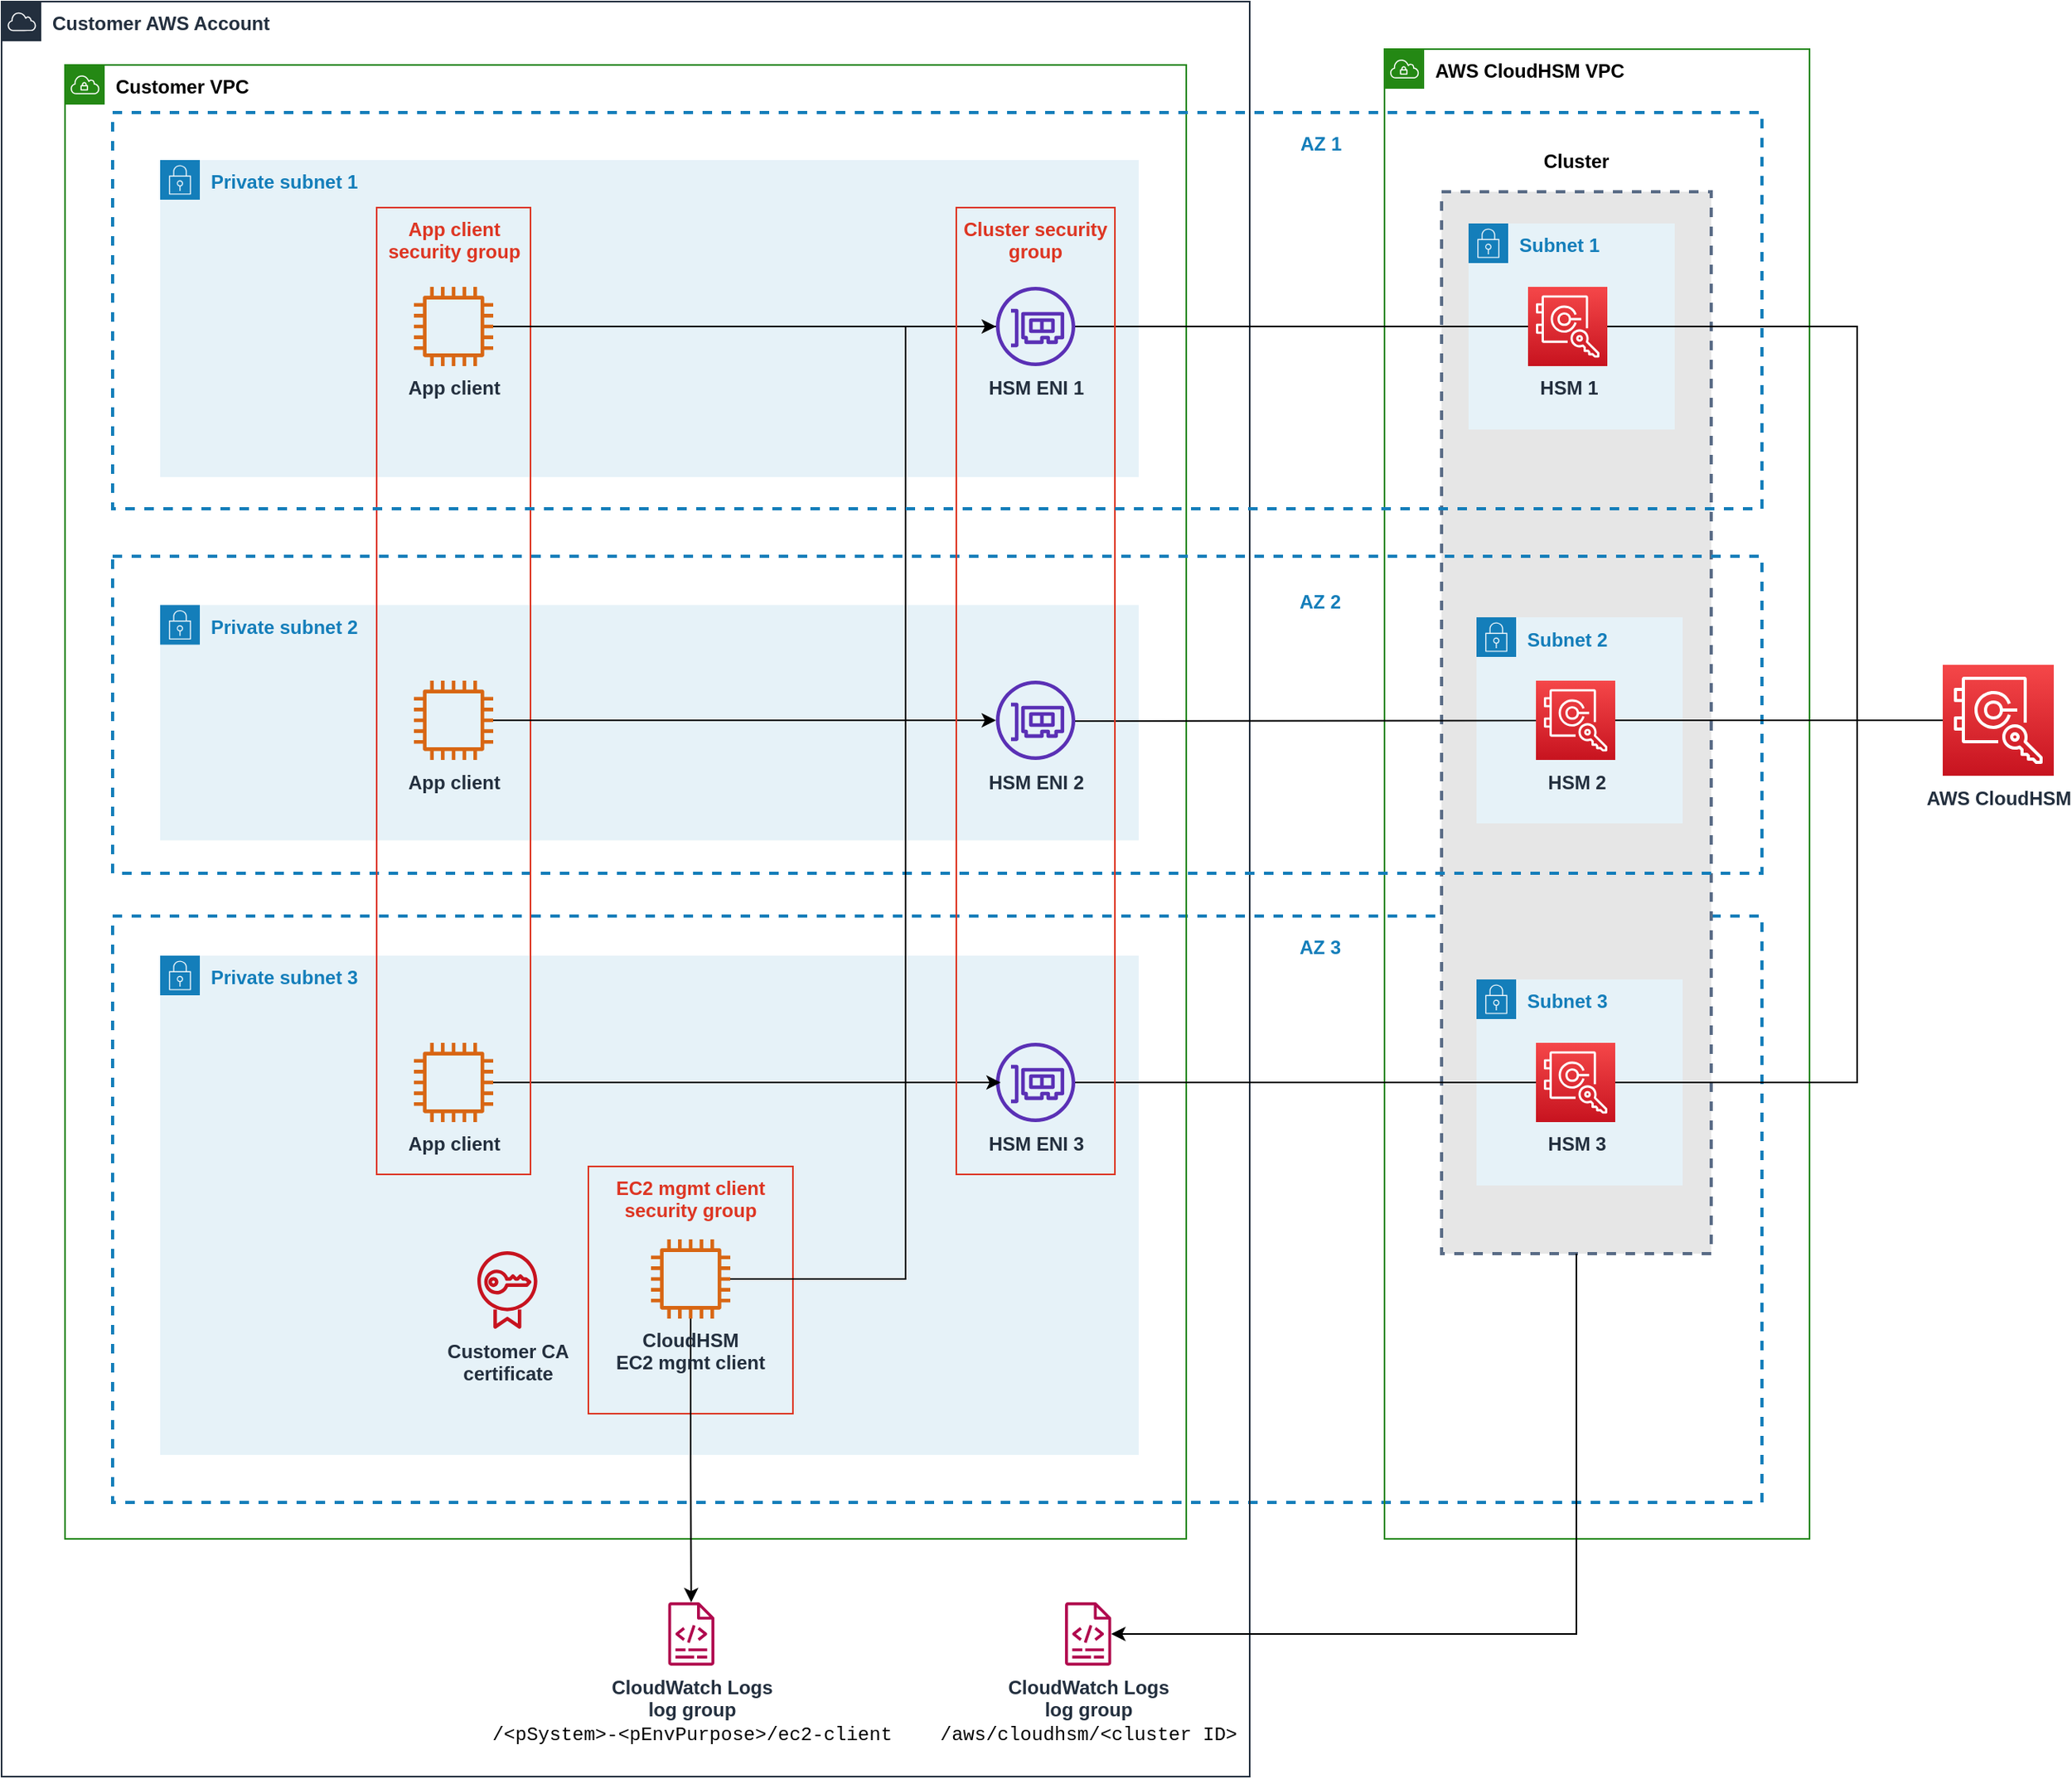 <mxfile version="21.2.8" type="device" pages="2">
  <diagram id="pj7BtTCpgWlBwVi6q6ME" name="cloudhsm-cluster">
    <mxGraphModel dx="1114" dy="854" grid="1" gridSize="10" guides="1" tooltips="1" connect="1" arrows="1" fold="1" page="1" pageScale="1" pageWidth="1100" pageHeight="850" math="0" shadow="0">
      <root>
        <mxCell id="0" />
        <mxCell id="1" parent="0" />
        <mxCell id="pRH5wLi847LLaeT1fRJ8-19" value="" style="fillColor=none;strokeColor=#147EBA;dashed=1;verticalAlign=top;fontStyle=1;fontColor=#147EBA;labelPosition=center;verticalLabelPosition=bottom;align=center;strokeWidth=2;" parent="1" vertex="1">
          <mxGeometry x="180" y="597" width="1040" height="370" as="geometry" />
        </mxCell>
        <mxCell id="pRH5wLi847LLaeT1fRJ8-14" value="&lt;font color=&quot;#000000&quot;&gt;AWS CloudHSM VPC&lt;/font&gt;" style="points=[[0,0],[0.25,0],[0.5,0],[0.75,0],[1,0],[1,0.25],[1,0.5],[1,0.75],[1,1],[0.75,1],[0.5,1],[0.25,1],[0,1],[0,0.75],[0,0.5],[0,0.25]];outlineConnect=0;gradientColor=none;html=1;whiteSpace=wrap;fontSize=12;fontStyle=1;shape=mxgraph.aws4.group;grIcon=mxgraph.aws4.group_vpc;strokeColor=#248814;fillColor=none;verticalAlign=top;align=left;spacingLeft=30;fontColor=#AAB7B8;dashed=0;" parent="1" vertex="1">
          <mxGeometry x="982" y="50" width="268" height="940" as="geometry" />
        </mxCell>
        <mxCell id="pRH5wLi847LLaeT1fRJ8-2" value="Customer AWS Account" style="points=[[0,0],[0.25,0],[0.5,0],[0.75,0],[1,0],[1,0.25],[1,0.5],[1,0.75],[1,1],[0.75,1],[0.5,1],[0.25,1],[0,1],[0,0.75],[0,0.5],[0,0.25]];outlineConnect=0;gradientColor=none;html=1;whiteSpace=wrap;fontSize=12;fontStyle=1;shape=mxgraph.aws4.group;grIcon=mxgraph.aws4.group_aws_cloud;strokeColor=#232F3E;fillColor=none;verticalAlign=top;align=left;spacingLeft=30;fontColor=#232F3E;dashed=0;" parent="1" vertex="1">
          <mxGeometry x="110" y="20" width="787" height="1120" as="geometry" />
        </mxCell>
        <mxCell id="pRH5wLi847LLaeT1fRJ8-16" value="&lt;font color=&quot;#000000&quot;&gt;Customer VPC&lt;/font&gt;" style="points=[[0,0],[0.25,0],[0.5,0],[0.75,0],[1,0],[1,0.25],[1,0.5],[1,0.75],[1,1],[0.75,1],[0.5,1],[0.25,1],[0,1],[0,0.75],[0,0.5],[0,0.25]];outlineConnect=0;gradientColor=none;html=1;whiteSpace=wrap;fontSize=12;fontStyle=1;shape=mxgraph.aws4.group;grIcon=mxgraph.aws4.group_vpc;strokeColor=#248814;fillColor=none;verticalAlign=top;align=left;spacingLeft=30;fontColor=#AAB7B8;dashed=0;" parent="1" vertex="1">
          <mxGeometry x="150" y="60" width="707" height="930" as="geometry" />
        </mxCell>
        <mxCell id="pRH5wLi847LLaeT1fRJ8-30" value="Private subnet 3" style="points=[[0,0],[0.25,0],[0.5,0],[0.75,0],[1,0],[1,0.25],[1,0.5],[1,0.75],[1,1],[0.75,1],[0.5,1],[0.25,1],[0,1],[0,0.75],[0,0.5],[0,0.25]];outlineConnect=0;gradientColor=none;html=1;whiteSpace=wrap;fontSize=12;fontStyle=1;shape=mxgraph.aws4.group;grIcon=mxgraph.aws4.group_security_group;grStroke=0;strokeColor=#147EBA;fillColor=#E6F2F8;verticalAlign=top;align=left;spacingLeft=30;fontColor=#147EBA;dashed=0;" parent="1" vertex="1">
          <mxGeometry x="210" y="622" width="617" height="315" as="geometry" />
        </mxCell>
        <mxCell id="pRH5wLi847LLaeT1fRJ8-26" value="Private subnet 1" style="points=[[0,0],[0.25,0],[0.5,0],[0.75,0],[1,0],[1,0.25],[1,0.5],[1,0.75],[1,1],[0.75,1],[0.5,1],[0.25,1],[0,1],[0,0.75],[0,0.5],[0,0.25]];outlineConnect=0;gradientColor=none;html=1;whiteSpace=wrap;fontSize=12;fontStyle=1;shape=mxgraph.aws4.group;grIcon=mxgraph.aws4.group_security_group;grStroke=0;strokeColor=#147EBA;fillColor=#E6F2F8;verticalAlign=top;align=left;spacingLeft=30;fontColor=#147EBA;dashed=0;" parent="1" vertex="1">
          <mxGeometry x="210" y="120" width="617" height="200" as="geometry" />
        </mxCell>
        <mxCell id="yLabODCpIGAp4FsiewdC-2" value="&lt;b&gt;EC2 mgmt client&lt;br&gt;security group&lt;/b&gt;" style="fillColor=none;strokeColor=#DD3522;verticalAlign=top;fontStyle=0;fontColor=#DD3522;whiteSpace=wrap;html=1;" parent="1" vertex="1">
          <mxGeometry x="480" y="755" width="128.98" height="156" as="geometry" />
        </mxCell>
        <mxCell id="pRH5wLi847LLaeT1fRJ8-15" value="Cluster" style="strokeColor=#5A6C86;dashed=1;verticalAlign=bottom;fontStyle=1;labelPosition=center;verticalLabelPosition=top;align=center;strokeWidth=2;fillColor=#E6E6E6;spacing=12;" parent="1" vertex="1">
          <mxGeometry x="1018" y="140" width="170" height="670" as="geometry" />
        </mxCell>
        <mxCell id="pRH5wLi847LLaeT1fRJ8-18" value="" style="fillColor=none;strokeColor=#147EBA;dashed=1;verticalAlign=top;fontStyle=1;fontColor=#147EBA;labelPosition=center;verticalLabelPosition=bottom;align=center;strokeWidth=2;" parent="1" vertex="1">
          <mxGeometry x="180" y="370" width="1040" height="200" as="geometry" />
        </mxCell>
        <mxCell id="pRH5wLi847LLaeT1fRJ8-20" value="Subnet 1" style="points=[[0,0],[0.25,0],[0.5,0],[0.75,0],[1,0],[1,0.25],[1,0.5],[1,0.75],[1,1],[0.75,1],[0.5,1],[0.25,1],[0,1],[0,0.75],[0,0.5],[0,0.25]];outlineConnect=0;gradientColor=none;html=1;whiteSpace=wrap;fontSize=12;fontStyle=1;shape=mxgraph.aws4.group;grIcon=mxgraph.aws4.group_security_group;grStroke=0;strokeColor=#147EBA;fillColor=#E6F2F8;verticalAlign=top;align=left;spacingLeft=30;fontColor=#147EBA;dashed=0;" parent="1" vertex="1">
          <mxGeometry x="1035" y="160" width="130" height="130" as="geometry" />
        </mxCell>
        <mxCell id="pRH5wLi847LLaeT1fRJ8-21" value="HSM 1" style="points=[[0,0,0],[0.25,0,0],[0.5,0,0],[0.75,0,0],[1,0,0],[0,1,0],[0.25,1,0],[0.5,1,0],[0.75,1,0],[1,1,0],[0,0.25,0],[0,0.5,0],[0,0.75,0],[1,0.25,0],[1,0.5,0],[1,0.75,0]];outlineConnect=0;fontColor=#232F3E;gradientColor=#F54749;gradientDirection=north;fillColor=#C7131F;strokeColor=#ffffff;dashed=0;verticalLabelPosition=bottom;verticalAlign=top;align=center;html=1;fontSize=12;fontStyle=1;aspect=fixed;shape=mxgraph.aws4.resourceIcon;resIcon=mxgraph.aws4.cloudhsm;" parent="1" vertex="1">
          <mxGeometry x="1072.5" y="200" width="50" height="50" as="geometry" />
        </mxCell>
        <mxCell id="pRH5wLi847LLaeT1fRJ8-22" value="Subnet 2" style="points=[[0,0],[0.25,0],[0.5,0],[0.75,0],[1,0],[1,0.25],[1,0.5],[1,0.75],[1,1],[0.75,1],[0.5,1],[0.25,1],[0,1],[0,0.75],[0,0.5],[0,0.25]];outlineConnect=0;gradientColor=none;html=1;whiteSpace=wrap;fontSize=12;fontStyle=1;shape=mxgraph.aws4.group;grIcon=mxgraph.aws4.group_security_group;grStroke=0;strokeColor=#147EBA;fillColor=#E6F2F8;verticalAlign=top;align=left;spacingLeft=30;fontColor=#147EBA;dashed=0;" parent="1" vertex="1">
          <mxGeometry x="1040" y="408.5" width="130" height="130" as="geometry" />
        </mxCell>
        <mxCell id="pRH5wLi847LLaeT1fRJ8-24" value="Subnet 3" style="points=[[0,0],[0.25,0],[0.5,0],[0.75,0],[1,0],[1,0.25],[1,0.5],[1,0.75],[1,1],[0.75,1],[0.5,1],[0.25,1],[0,1],[0,0.75],[0,0.5],[0,0.25]];outlineConnect=0;gradientColor=none;html=1;whiteSpace=wrap;fontSize=12;fontStyle=1;shape=mxgraph.aws4.group;grIcon=mxgraph.aws4.group_security_group;grStroke=0;strokeColor=#147EBA;fillColor=#E6F2F8;verticalAlign=top;align=left;spacingLeft=30;fontColor=#147EBA;dashed=0;" parent="1" vertex="1">
          <mxGeometry x="1040" y="637" width="130" height="130" as="geometry" />
        </mxCell>
        <mxCell id="pRH5wLi847LLaeT1fRJ8-25" value="HSM 3" style="points=[[0,0,0],[0.25,0,0],[0.5,0,0],[0.75,0,0],[1,0,0],[0,1,0],[0.25,1,0],[0.5,1,0],[0.75,1,0],[1,1,0],[0,0.25,0],[0,0.5,0],[0,0.75,0],[1,0.25,0],[1,0.5,0],[1,0.75,0]];outlineConnect=0;fontColor=#232F3E;gradientColor=#F54749;gradientDirection=north;fillColor=#C7131F;strokeColor=#ffffff;dashed=0;verticalLabelPosition=bottom;verticalAlign=top;align=center;html=1;fontSize=12;fontStyle=1;aspect=fixed;shape=mxgraph.aws4.resourceIcon;resIcon=mxgraph.aws4.cloudhsm;" parent="1" vertex="1">
          <mxGeometry x="1077.5" y="677" width="50" height="50" as="geometry" />
        </mxCell>
        <mxCell id="pRH5wLi847LLaeT1fRJ8-27" value="HSM ENI 1" style="outlineConnect=0;fontColor=#232F3E;gradientColor=none;fillColor=#5A30B5;strokeColor=none;dashed=0;verticalLabelPosition=bottom;verticalAlign=top;align=center;html=1;fontSize=12;fontStyle=1;aspect=fixed;pointerEvents=1;shape=mxgraph.aws4.elastic_network_interface;" parent="1" vertex="1">
          <mxGeometry x="737" y="200" width="50" height="50" as="geometry" />
        </mxCell>
        <mxCell id="pRH5wLi847LLaeT1fRJ8-28" value="Private subnet 2" style="points=[[0,0],[0.25,0],[0.5,0],[0.75,0],[1,0],[1,0.25],[1,0.5],[1,0.75],[1,1],[0.75,1],[0.5,1],[0.25,1],[0,1],[0,0.75],[0,0.5],[0,0.25]];outlineConnect=0;gradientColor=none;html=1;whiteSpace=wrap;fontSize=12;fontStyle=1;shape=mxgraph.aws4.group;grIcon=mxgraph.aws4.group_security_group;grStroke=0;strokeColor=#147EBA;fillColor=#E6F2F8;verticalAlign=top;align=left;spacingLeft=30;fontColor=#147EBA;dashed=0;" parent="1" vertex="1">
          <mxGeometry x="210" y="400.75" width="617" height="148.5" as="geometry" />
        </mxCell>
        <mxCell id="pRH5wLi847LLaeT1fRJ8-29" value="HSM ENI 2" style="outlineConnect=0;fontColor=#232F3E;gradientColor=none;fillColor=#5A30B5;strokeColor=none;dashed=0;verticalLabelPosition=bottom;verticalAlign=top;align=center;html=1;fontSize=12;fontStyle=1;aspect=fixed;pointerEvents=1;shape=mxgraph.aws4.elastic_network_interface;" parent="1" vertex="1">
          <mxGeometry x="737" y="448.5" width="50" height="50" as="geometry" />
        </mxCell>
        <mxCell id="pRH5wLi847LLaeT1fRJ8-31" value="HSM ENI 3" style="outlineConnect=0;fontColor=#232F3E;gradientColor=none;fillColor=#5A30B5;strokeColor=none;dashed=0;verticalLabelPosition=bottom;verticalAlign=top;align=center;html=1;fontSize=12;fontStyle=1;aspect=fixed;pointerEvents=1;shape=mxgraph.aws4.elastic_network_interface;" parent="1" vertex="1">
          <mxGeometry x="737" y="677" width="50" height="50" as="geometry" />
        </mxCell>
        <mxCell id="oOPEssyo3X6TjggL7XNR-3" style="edgeStyle=orthogonalEdgeStyle;rounded=0;orthogonalLoop=1;jettySize=auto;html=1;" edge="1" parent="1" source="pRH5wLi847LLaeT1fRJ8-32" target="oOPEssyo3X6TjggL7XNR-2">
          <mxGeometry relative="1" as="geometry" />
        </mxCell>
        <mxCell id="pRH5wLi847LLaeT1fRJ8-33" value="" style="edgeStyle=elbowEdgeStyle;rounded=0;orthogonalLoop=1;jettySize=auto;html=1;fontColor=#000000;endArrow=none;endFill=0;" parent="1" source="pRH5wLi847LLaeT1fRJ8-21" target="pRH5wLi847LLaeT1fRJ8-27" edge="1">
          <mxGeometry relative="1" as="geometry">
            <mxPoint x="1064.5" y="225" as="targetPoint" />
          </mxGeometry>
        </mxCell>
        <mxCell id="pRH5wLi847LLaeT1fRJ8-34" value="" style="edgeStyle=elbowEdgeStyle;rounded=0;orthogonalLoop=1;jettySize=auto;html=1;fontColor=#000000;endArrow=none;endFill=0;exitX=0;exitY=0.5;exitDx=0;exitDy=0;exitPerimeter=0;" parent="1" source="pRH5wLi847LLaeT1fRJ8-23" target="pRH5wLi847LLaeT1fRJ8-29" edge="1">
          <mxGeometry relative="1" as="geometry">
            <mxPoint x="1144.5" y="473" as="sourcePoint" />
            <mxPoint x="787" y="473" as="targetPoint" />
            <Array as="points">
              <mxPoint x="1140" y="474" />
            </Array>
          </mxGeometry>
        </mxCell>
        <mxCell id="pRH5wLi847LLaeT1fRJ8-35" value="" style="edgeStyle=elbowEdgeStyle;rounded=0;orthogonalLoop=1;jettySize=auto;html=1;fontColor=#000000;endArrow=none;endFill=0;exitX=0;exitY=0.5;exitDx=0;exitDy=0;exitPerimeter=0;" parent="1" source="pRH5wLi847LLaeT1fRJ8-25" target="pRH5wLi847LLaeT1fRJ8-31" edge="1">
          <mxGeometry relative="1" as="geometry">
            <mxPoint x="1159.5" y="505.5" as="sourcePoint" />
            <mxPoint x="797" y="505.5" as="targetPoint" />
          </mxGeometry>
        </mxCell>
        <mxCell id="pRH5wLi847LLaeT1fRJ8-36" value="" style="edgeStyle=elbowEdgeStyle;rounded=0;orthogonalLoop=1;jettySize=auto;html=1;fontColor=#000000;endArrow=none;endFill=0;" parent="1" source="pRH5wLi847LLaeT1fRJ8-27" target="pRH5wLi847LLaeT1fRJ8-32" edge="1">
          <mxGeometry relative="1" as="geometry">
            <mxPoint x="1154.5" y="235" as="sourcePoint" />
            <mxPoint x="797" y="235" as="targetPoint" />
            <Array as="points">
              <mxPoint x="680" y="500" />
            </Array>
          </mxGeometry>
        </mxCell>
        <mxCell id="pRH5wLi847LLaeT1fRJ8-38" value="AWS CloudHSM" style="points=[[0,0,0],[0.25,0,0],[0.5,0,0],[0.75,0,0],[1,0,0],[0,1,0],[0.25,1,0],[0.5,1,0],[0.75,1,0],[1,1,0],[0,0.25,0],[0,0.5,0],[0,0.75,0],[1,0.25,0],[1,0.5,0],[1,0.75,0]];outlineConnect=0;fontColor=#232F3E;gradientColor=#F54749;gradientDirection=north;fillColor=#C7131F;strokeColor=#ffffff;dashed=0;verticalLabelPosition=bottom;verticalAlign=top;align=center;html=1;fontSize=12;fontStyle=1;aspect=fixed;shape=mxgraph.aws4.resourceIcon;resIcon=mxgraph.aws4.cloudhsm;" parent="1" vertex="1">
          <mxGeometry x="1334" y="438.5" width="70" height="70" as="geometry" />
        </mxCell>
        <mxCell id="pRH5wLi847LLaeT1fRJ8-43" value="Customer CA&lt;br&gt;certificate" style="outlineConnect=0;fontColor=#232F3E;gradientColor=none;strokeColor=none;dashed=0;verticalLabelPosition=bottom;verticalAlign=top;align=center;html=1;fontSize=12;fontStyle=1;aspect=fixed;pointerEvents=1;shape=mxgraph.aws4.certificate_manager;fillColor=#C7131F;" parent="1" vertex="1">
          <mxGeometry x="410" y="808" width="37.82" height="50" as="geometry" />
        </mxCell>
        <mxCell id="pRH5wLi847LLaeT1fRJ8-44" value="&lt;span style=&quot;color: rgb(20 , 126 , 186) ; font-weight: 700&quot;&gt;AZ 1&lt;/span&gt;" style="text;html=1;strokeColor=none;fillColor=none;align=center;verticalAlign=middle;whiteSpace=wrap;rounded=0;fontColor=#000000;" parent="1" vertex="1">
          <mxGeometry x="901.5" y="100" width="79.5" height="20" as="geometry" />
        </mxCell>
        <mxCell id="pRH5wLi847LLaeT1fRJ8-45" value="&lt;span style=&quot;color: rgb(20 , 126 , 186) ; font-weight: 700&quot;&gt;AZ 2&lt;/span&gt;" style="text;html=1;strokeColor=none;fillColor=none;align=center;verticalAlign=middle;whiteSpace=wrap;rounded=0;fontColor=#000000;" parent="1" vertex="1">
          <mxGeometry x="884.75" y="388.5" width="113" height="20" as="geometry" />
        </mxCell>
        <mxCell id="pRH5wLi847LLaeT1fRJ8-46" value="&lt;span style=&quot;color: rgb(20 , 126 , 186) ; font-weight: 700&quot;&gt;AZ 3&lt;/span&gt;" style="text;html=1;strokeColor=none;fillColor=none;align=center;verticalAlign=middle;whiteSpace=wrap;rounded=0;fontColor=#000000;" parent="1" vertex="1">
          <mxGeometry x="894.75" y="607" width="93" height="20" as="geometry" />
        </mxCell>
        <mxCell id="pRH5wLi847LLaeT1fRJ8-54" value="" style="edgeStyle=elbowEdgeStyle;rounded=0;orthogonalLoop=1;jettySize=auto;html=1;fontColor=#000000;endArrow=none;endFill=0;exitX=1;exitY=0.5;exitDx=0;exitDy=0;exitPerimeter=0;entryX=0;entryY=0.5;entryDx=0;entryDy=0;entryPerimeter=0;" parent="1" source="pRH5wLi847LLaeT1fRJ8-23" target="pRH5wLi847LLaeT1fRJ8-38" edge="1">
          <mxGeometry relative="1" as="geometry">
            <mxPoint x="140" y="483.5" as="sourcePoint" />
            <mxPoint x="244.57" y="483.5" as="targetPoint" />
          </mxGeometry>
        </mxCell>
        <mxCell id="pRH5wLi847LLaeT1fRJ8-55" value="" style="edgeStyle=elbowEdgeStyle;rounded=0;orthogonalLoop=1;jettySize=auto;html=1;fontColor=#000000;endArrow=none;endFill=0;entryX=0;entryY=0.5;entryDx=0;entryDy=0;entryPerimeter=0;" parent="1" source="pRH5wLi847LLaeT1fRJ8-21" target="pRH5wLi847LLaeT1fRJ8-38" edge="1">
          <mxGeometry relative="1" as="geometry">
            <mxPoint x="1249.5" y="483.5" as="sourcePoint" />
            <mxPoint x="1437" y="483.5" as="targetPoint" />
            <Array as="points">
              <mxPoint x="1280" y="360" />
            </Array>
          </mxGeometry>
        </mxCell>
        <mxCell id="pRH5wLi847LLaeT1fRJ8-56" value="" style="edgeStyle=elbowEdgeStyle;rounded=0;orthogonalLoop=1;jettySize=auto;html=1;fontColor=#000000;endArrow=none;endFill=0;entryX=0;entryY=0.5;entryDx=0;entryDy=0;entryPerimeter=0;exitX=1;exitY=0.5;exitDx=0;exitDy=0;exitPerimeter=0;" parent="1" source="pRH5wLi847LLaeT1fRJ8-25" target="pRH5wLi847LLaeT1fRJ8-38" edge="1">
          <mxGeometry relative="1" as="geometry">
            <mxPoint x="1244.5" y="235" as="sourcePoint" />
            <mxPoint x="1437" y="483.5" as="targetPoint" />
            <Array as="points">
              <mxPoint x="1280" y="570" />
            </Array>
          </mxGeometry>
        </mxCell>
        <mxCell id="pRH5wLi847LLaeT1fRJ8-23" value="HSM 2" style="points=[[0,0,0],[0.25,0,0],[0.5,0,0],[0.75,0,0],[1,0,0],[0,1,0],[0.25,1,0],[0.5,1,0],[0.75,1,0],[1,1,0],[0,0.25,0],[0,0.5,0],[0,0.75,0],[1,0.25,0],[1,0.5,0],[1,0.75,0]];outlineConnect=0;fontColor=#232F3E;gradientColor=#F54749;gradientDirection=north;fillColor=#C7131F;strokeColor=#ffffff;dashed=0;verticalLabelPosition=bottom;verticalAlign=top;align=center;html=1;fontSize=12;fontStyle=1;aspect=fixed;shape=mxgraph.aws4.resourceIcon;resIcon=mxgraph.aws4.cloudhsm;" parent="1" vertex="1">
          <mxGeometry x="1077.5" y="448.5" width="50" height="50" as="geometry" />
        </mxCell>
        <mxCell id="tb7pY16vxuhi_PRvgd1s-7" style="edgeStyle=orthogonalEdgeStyle;rounded=0;orthogonalLoop=1;jettySize=auto;html=1;" parent="1" source="tb7pY16vxuhi_PRvgd1s-1" edge="1">
          <mxGeometry relative="1" as="geometry">
            <mxPoint x="740" y="702" as="targetPoint" />
          </mxGeometry>
        </mxCell>
        <mxCell id="tb7pY16vxuhi_PRvgd1s-1" value="&lt;b&gt;App client&lt;/b&gt;" style="outlineConnect=0;fontColor=#232F3E;gradientColor=none;fillColor=#D86613;strokeColor=none;dashed=0;verticalLabelPosition=bottom;verticalAlign=top;align=center;html=1;fontSize=12;fontStyle=0;aspect=fixed;pointerEvents=1;shape=mxgraph.aws4.instance2;" parent="1" vertex="1">
          <mxGeometry x="370" y="677" width="50" height="50" as="geometry" />
        </mxCell>
        <mxCell id="tb7pY16vxuhi_PRvgd1s-2" value="&lt;b&gt;App client&lt;br&gt;security group&lt;/b&gt;" style="fillColor=none;strokeColor=#DD3522;verticalAlign=top;fontStyle=0;fontColor=#DD3522;whiteSpace=wrap;html=1;" parent="1" vertex="1">
          <mxGeometry x="346.5" y="150" width="97" height="610" as="geometry" />
        </mxCell>
        <mxCell id="tb7pY16vxuhi_PRvgd1s-6" style="edgeStyle=orthogonalEdgeStyle;rounded=0;orthogonalLoop=1;jettySize=auto;html=1;" parent="1" source="tb7pY16vxuhi_PRvgd1s-3" target="pRH5wLi847LLaeT1fRJ8-29" edge="1">
          <mxGeometry relative="1" as="geometry">
            <Array as="points">
              <mxPoint x="540" y="474" />
              <mxPoint x="540" y="474" />
            </Array>
          </mxGeometry>
        </mxCell>
        <mxCell id="tb7pY16vxuhi_PRvgd1s-3" value="&lt;b&gt;App client&lt;/b&gt;" style="outlineConnect=0;fontColor=#232F3E;gradientColor=none;fillColor=#D86613;strokeColor=none;dashed=0;verticalLabelPosition=bottom;verticalAlign=top;align=center;html=1;fontSize=12;fontStyle=0;aspect=fixed;pointerEvents=1;shape=mxgraph.aws4.instance2;" parent="1" vertex="1">
          <mxGeometry x="370" y="448.5" width="50" height="50" as="geometry" />
        </mxCell>
        <mxCell id="tb7pY16vxuhi_PRvgd1s-5" style="edgeStyle=orthogonalEdgeStyle;rounded=0;orthogonalLoop=1;jettySize=auto;html=1;" parent="1" source="tb7pY16vxuhi_PRvgd1s-4" target="pRH5wLi847LLaeT1fRJ8-27" edge="1">
          <mxGeometry relative="1" as="geometry">
            <Array as="points" />
          </mxGeometry>
        </mxCell>
        <mxCell id="tb7pY16vxuhi_PRvgd1s-4" value="&lt;b&gt;App client&lt;/b&gt;" style="outlineConnect=0;fontColor=#232F3E;gradientColor=none;fillColor=#D86613;strokeColor=none;dashed=0;verticalLabelPosition=bottom;verticalAlign=top;align=center;html=1;fontSize=12;fontStyle=0;aspect=fixed;pointerEvents=1;shape=mxgraph.aws4.instance2;" parent="1" vertex="1">
          <mxGeometry x="370" y="200" width="50" height="50" as="geometry" />
        </mxCell>
        <mxCell id="yLabODCpIGAp4FsiewdC-1" value="&lt;b&gt;Cluster security group&lt;/b&gt;" style="fillColor=none;strokeColor=#DD3522;verticalAlign=top;fontStyle=0;fontColor=#DD3522;whiteSpace=wrap;html=1;" parent="1" vertex="1">
          <mxGeometry x="712" y="150" width="100" height="610" as="geometry" />
        </mxCell>
        <mxCell id="pRH5wLi847LLaeT1fRJ8-17" value="" style="fillColor=none;strokeColor=#147EBA;dashed=1;verticalAlign=top;fontStyle=1;fontColor=#147EBA;labelPosition=center;verticalLabelPosition=bottom;align=center;strokeWidth=2;" parent="1" vertex="1">
          <mxGeometry x="180" y="90" width="1040" height="250" as="geometry" />
        </mxCell>
        <mxCell id="oOPEssyo3X6TjggL7XNR-2" value="CloudWatch Logs&lt;br&gt;log group&lt;br&gt;&lt;font color=&quot;#000000&quot; style=&quot;font-weight: normal;&quot; face=&quot;Courier New&quot;&gt;/&amp;lt;pSystem&amp;gt;-&amp;lt;pEnvPurpose&amp;gt;/ec2-client&lt;/font&gt;" style="sketch=0;outlineConnect=0;fontColor=#232F3E;gradientColor=none;fillColor=#B0084D;strokeColor=none;dashed=0;verticalLabelPosition=bottom;verticalAlign=top;align=center;html=1;fontSize=12;fontStyle=1;aspect=fixed;pointerEvents=1;shape=mxgraph.aws4.logs;" vertex="1" parent="1">
          <mxGeometry x="518" y="1030" width="53.79" height="40" as="geometry" />
        </mxCell>
        <mxCell id="oOPEssyo3X6TjggL7XNR-6" style="edgeStyle=orthogonalEdgeStyle;rounded=0;orthogonalLoop=1;jettySize=auto;html=1;entryX=0.5;entryY=1;entryDx=0;entryDy=0;startArrow=classic;startFill=1;endArrow=none;endFill=0;" edge="1" parent="1" source="oOPEssyo3X6TjggL7XNR-4" target="pRH5wLi847LLaeT1fRJ8-15">
          <mxGeometry relative="1" as="geometry" />
        </mxCell>
        <mxCell id="oOPEssyo3X6TjggL7XNR-4" value="CloudWatch Logs&lt;br&gt;log group&lt;br&gt;&lt;font color=&quot;#000000&quot; style=&quot;font-weight: normal;&quot; face=&quot;Courier New&quot;&gt;/aws/cloudhsm/&amp;lt;cluster ID&amp;gt;&lt;/font&gt;" style="sketch=0;outlineConnect=0;fontColor=#232F3E;gradientColor=none;fillColor=#B0084D;strokeColor=none;dashed=0;verticalLabelPosition=bottom;verticalAlign=top;align=center;html=1;fontSize=12;fontStyle=1;aspect=fixed;pointerEvents=1;shape=mxgraph.aws4.logs;" vertex="1" parent="1">
          <mxGeometry x="768.21" y="1030" width="53.79" height="40" as="geometry" />
        </mxCell>
        <mxCell id="pRH5wLi847LLaeT1fRJ8-32" value="&lt;b&gt;CloudHSM&lt;br&gt;EC2 mgmt client&lt;/b&gt;" style="outlineConnect=0;fontColor=#232F3E;gradientColor=none;fillColor=#D86613;strokeColor=none;dashed=0;verticalLabelPosition=bottom;verticalAlign=top;align=center;html=1;fontSize=12;fontStyle=0;aspect=fixed;pointerEvents=1;shape=mxgraph.aws4.instance2;" parent="1" vertex="1">
          <mxGeometry x="519.49" y="801" width="50" height="50" as="geometry" />
        </mxCell>
      </root>
    </mxGraphModel>
  </diagram>
  <diagram id="g70IaXKOi9dgWWWwPPgG" name="lifecycle-automation">
    <mxGraphModel dx="3685" dy="2839" grid="1" gridSize="10" guides="1" tooltips="1" connect="1" arrows="1" fold="1" page="1" pageScale="1" pageWidth="1100" pageHeight="850" math="0" shadow="0">
      <root>
        <mxCell id="IIw93woYsKADVbD83Coo-0" />
        <mxCell id="IIw93woYsKADVbD83Coo-1" parent="IIw93woYsKADVbD83Coo-0" />
        <mxCell id="by1b-JIzre9-LZ3P0T1U-13" value="&lt;b style=&quot;border-color: var(--border-color);&quot;&gt;State machine&lt;br style=&quot;border-color: var(--border-color);&quot;&gt;steps&lt;/b&gt;" style="sketch=0;outlineConnect=0;fontColor=#000000;gradientColor=none;fillColor=#D45B07;strokeColor=none;dashed=0;verticalLabelPosition=top;verticalAlign=bottom;align=center;html=1;fontSize=12;fontStyle=0;aspect=fixed;pointerEvents=1;shape=mxgraph.aws4.lambda_function;labelPosition=center;spacing=12;" parent="IIw93woYsKADVbD83Coo-1" vertex="1">
          <mxGeometry x="-521.66" y="-1201" width="48" height="48" as="geometry" />
        </mxCell>
        <mxCell id="XmeZFoYHQyAq_rZ3qakS-4" style="edgeStyle=orthogonalEdgeStyle;rounded=0;orthogonalLoop=1;jettySize=auto;html=1;entryX=0;entryY=0.5;entryDx=0;entryDy=0;entryPerimeter=0;fontColor=#000000;" parent="IIw93woYsKADVbD83Coo-1" source="by1b-JIzre9-LZ3P0T1U-0" target="aU_5hhA1DcuCYL4VoEHh-48" edge="1">
          <mxGeometry relative="1" as="geometry">
            <mxPoint x="-491.66" y="-1169" as="sourcePoint" />
            <Array as="points">
              <mxPoint x="-370" y="-1150" />
              <mxPoint x="-370" y="-1288" />
            </Array>
          </mxGeometry>
        </mxCell>
        <mxCell id="XmeZFoYHQyAq_rZ3qakS-5" style="edgeStyle=orthogonalEdgeStyle;rounded=0;orthogonalLoop=1;jettySize=auto;html=1;entryX=0;entryY=0.5;entryDx=0;entryDy=0;entryPerimeter=0;fontColor=#000000;" parent="IIw93woYsKADVbD83Coo-1" source="by1b-JIzre9-LZ3P0T1U-0" target="by1b-JIzre9-LZ3P0T1U-10" edge="1">
          <mxGeometry relative="1" as="geometry">
            <Array as="points">
              <mxPoint x="-370" y="-1150" />
              <mxPoint x="-370" y="-1091" />
            </Array>
          </mxGeometry>
        </mxCell>
        <mxCell id="gkyDb22YOkWvIgiX76X0-1" style="edgeStyle=orthogonalEdgeStyle;rounded=0;orthogonalLoop=1;jettySize=auto;html=1;entryX=0;entryY=0.5;entryDx=0;entryDy=0;entryPerimeter=0;fontColor=#000000;" parent="IIw93woYsKADVbD83Coo-1" source="by1b-JIzre9-LZ3P0T1U-0" target="gkyDb22YOkWvIgiX76X0-0" edge="1">
          <mxGeometry relative="1" as="geometry">
            <mxPoint x="-261.66" y="-1439" as="targetPoint" />
            <Array as="points">
              <mxPoint x="-370" y="-1150" />
              <mxPoint x="-370" y="-1470" />
            </Array>
          </mxGeometry>
        </mxCell>
        <mxCell id="gxDQVVSuupn7LXhFRuub-9" value="&lt;b&gt;&lt;font&gt;CloudHSM SDK&lt;br&gt;client and CLI packages&lt;/font&gt;&lt;/b&gt;" style="fillColor=none;strokeColor=#5A6C86;dashed=1;verticalAlign=top;fontStyle=0;fontColor=#000000;whiteSpace=wrap;html=1;strokeWidth=2;labelPosition=center;verticalLabelPosition=bottom;align=center;" parent="IIw93woYsKADVbD83Coo-1" vertex="1">
          <mxGeometry x="360.0" y="-954" width="310" height="96" as="geometry" />
        </mxCell>
        <mxCell id="gxDQVVSuupn7LXhFRuub-1" value="&lt;b&gt;&lt;font&gt;CloudHSM cluster&lt;/font&gt;&lt;/b&gt;" style="fillColor=none;strokeColor=#5A6C86;dashed=1;verticalAlign=top;fontStyle=0;fontColor=#000000;whiteSpace=wrap;html=1;strokeWidth=2;" parent="IIw93woYsKADVbD83Coo-1" vertex="1">
          <mxGeometry x="-80.66" y="-1144" width="275" height="106" as="geometry" />
        </mxCell>
        <mxCell id="by1b-JIzre9-LZ3P0T1U-14" value="" style="ellipse;whiteSpace=wrap;html=1;aspect=fixed;strokeColor=none;fontColor=#000000;" parent="IIw93woYsKADVbD83Coo-1" vertex="1">
          <mxGeometry x="-546" y="-1182" width="50" height="50" as="geometry" />
        </mxCell>
        <mxCell id="XmeZFoYHQyAq_rZ3qakS-1" style="edgeStyle=orthogonalEdgeStyle;rounded=0;orthogonalLoop=1;jettySize=auto;html=1;fontColor=#000000;" parent="IIw93woYsKADVbD83Coo-1" source="WmZNfnQTcidVNB5g49Xm-1" target="NnXrEWMzQ3F-WvH5LUov-3" edge="1">
          <mxGeometry relative="1" as="geometry" />
        </mxCell>
        <mxCell id="WmZNfnQTcidVNB5g49Xm-1" value="CloudHSM&lt;br&gt;CloudFormation&lt;br&gt;template" style="outlineConnect=0;fontColor=#000000;gradientColor=none;fillColor=#BC1356;strokeColor=none;dashed=0;verticalLabelPosition=top;verticalAlign=bottom;align=center;html=1;fontSize=12;fontStyle=1;aspect=fixed;pointerEvents=1;shape=mxgraph.aws4.template;labelPosition=center;spacing=12;" parent="IIw93woYsKADVbD83Coo-1" vertex="1">
          <mxGeometry x="-1130" y="-1189.5" width="53.33" height="64" as="geometry" />
        </mxCell>
        <mxCell id="XmeZFoYHQyAq_rZ3qakS-8" style="edgeStyle=orthogonalEdgeStyle;rounded=0;orthogonalLoop=1;jettySize=auto;html=1;fontColor=#000000;" parent="IIw93woYsKADVbD83Coo-1" source="NnXrEWMzQ3F-WvH5LUov-0" target="XmeZFoYHQyAq_rZ3qakS-0" edge="1">
          <mxGeometry relative="1" as="geometry" />
        </mxCell>
        <mxCell id="_368dQrQwcm4wDbVw00a-6" style="edgeStyle=orthogonalEdgeStyle;rounded=0;orthogonalLoop=1;jettySize=auto;html=1;" edge="1" parent="IIw93woYsKADVbD83Coo-1" source="NnXrEWMzQ3F-WvH5LUov-0" target="_368dQrQwcm4wDbVw00a-5">
          <mxGeometry relative="1" as="geometry" />
        </mxCell>
        <mxCell id="NnXrEWMzQ3F-WvH5LUov-0" value="&lt;b&gt;Run command&lt;br&gt;via Step Functions&lt;br&gt;document&lt;/b&gt;" style="sketch=0;outlineConnect=0;fontColor=#000000;gradientColor=none;fillColor=#B0084D;strokeColor=none;dashed=0;verticalLabelPosition=top;verticalAlign=bottom;align=center;html=1;fontSize=12;fontStyle=0;aspect=fixed;pointerEvents=1;shape=mxgraph.aws4.documents;labelPosition=center;spacing=12;" parent="IIw93woYsKADVbD83Coo-1" vertex="1">
          <mxGeometry x="95.34" y="-945" width="64" height="78" as="geometry" />
        </mxCell>
        <mxCell id="XmeZFoYHQyAq_rZ3qakS-9" style="edgeStyle=orthogonalEdgeStyle;rounded=0;orthogonalLoop=1;jettySize=auto;html=1;fontColor=#000000;" parent="IIw93woYsKADVbD83Coo-1" source="NnXrEWMzQ3F-WvH5LUov-1" target="NnXrEWMzQ3F-WvH5LUov-0" edge="1">
          <mxGeometry relative="1" as="geometry" />
        </mxCell>
        <mxCell id="NnXrEWMzQ3F-WvH5LUov-1" value="&lt;b&gt;AWS Systems Manager&lt;br&gt;run command&lt;/b&gt;" style="sketch=0;outlineConnect=0;fontColor=#000000;gradientColor=none;fillColor=#B0084D;strokeColor=none;dashed=0;verticalLabelPosition=bottom;verticalAlign=top;align=center;html=1;fontSize=12;fontStyle=0;aspect=fixed;pointerEvents=1;shape=mxgraph.aws4.run_command;" parent="IIw93woYsKADVbD83Coo-1" vertex="1">
          <mxGeometry x="-64.66" y="-933.5" width="78" height="55" as="geometry" />
        </mxCell>
        <mxCell id="XmeZFoYHQyAq_rZ3qakS-2" style="edgeStyle=orthogonalEdgeStyle;rounded=0;orthogonalLoop=1;jettySize=auto;html=1;fontColor=#000000;" parent="IIw93woYsKADVbD83Coo-1" source="NnXrEWMzQ3F-WvH5LUov-3" target="by1b-JIzre9-LZ3P0T1U-1" edge="1">
          <mxGeometry relative="1" as="geometry" />
        </mxCell>
        <mxCell id="_368dQrQwcm4wDbVw00a-0" style="edgeStyle=orthogonalEdgeStyle;rounded=0;orthogonalLoop=1;jettySize=auto;html=1;" edge="1" parent="IIw93woYsKADVbD83Coo-1" source="NnXrEWMzQ3F-WvH5LUov-3" target="PWMy732j62kX_Gch8o0x-0">
          <mxGeometry relative="1" as="geometry" />
        </mxCell>
        <mxCell id="NnXrEWMzQ3F-WvH5LUov-3" value="&lt;b&gt;CloudHSM cluster&lt;br&gt;custom resource&lt;/b&gt;" style="sketch=0;outlineConnect=0;fontColor=#000000;gradientColor=none;fillColor=#D45B07;strokeColor=none;dashed=0;verticalLabelPosition=top;verticalAlign=bottom;align=center;html=1;fontSize=12;fontStyle=0;aspect=fixed;pointerEvents=1;shape=mxgraph.aws4.lambda_function;labelPosition=center;spacing=12;" parent="IIw93woYsKADVbD83Coo-1" vertex="1">
          <mxGeometry x="-967.83" y="-1182" width="48" height="48" as="geometry" />
        </mxCell>
        <mxCell id="gkyDb22YOkWvIgiX76X0-8" style="edgeStyle=orthogonalEdgeStyle;rounded=0;orthogonalLoop=1;jettySize=auto;html=1;entryX=0;entryY=0.5;entryDx=0;entryDy=0;fontColor=#000000;" parent="IIw93woYsKADVbD83Coo-1" source="aU_5hhA1DcuCYL4VoEHh-48" target="by1b-JIzre9-LZ3P0T1U-5" edge="1">
          <mxGeometry relative="1" as="geometry" />
        </mxCell>
        <mxCell id="aU_5hhA1DcuCYL4VoEHh-48" value="&lt;b&gt;AWS Secrets Manager&lt;/b&gt;" style="sketch=0;points=[[0,0,0],[0.25,0,0],[0.5,0,0],[0.75,0,0],[1,0,0],[0,1,0],[0.25,1,0],[0.5,1,0],[0.75,1,0],[1,1,0],[0,0.25,0],[0,0.5,0],[0,0.75,0],[1,0.25,0],[1,0.5,0],[1,0.75,0]];outlineConnect=0;fontColor=#000000;gradientColor=#F54749;gradientDirection=north;fillColor=#C7131F;strokeColor=#ffffff;dashed=0;verticalLabelPosition=bottom;verticalAlign=top;align=center;html=1;fontSize=12;fontStyle=0;aspect=fixed;shape=mxgraph.aws4.resourceIcon;resIcon=mxgraph.aws4.secrets_manager;" parent="IIw93woYsKADVbD83Coo-1" vertex="1">
          <mxGeometry x="-221.66" y="-1323" width="70" height="70" as="geometry" />
        </mxCell>
        <mxCell id="by1b-JIzre9-LZ3P0T1U-5" value="" style="strokeColor=#5A6C86;dashed=1;verticalAlign=top;fontStyle=1;labelPosition=center;verticalLabelPosition=middle;align=center;strokeWidth=2;fillColor=none;fontColor=#000000;" parent="IIw93woYsKADVbD83Coo-1" vertex="1">
          <mxGeometry x="-81.66" y="-1386" width="791.66" height="196" as="geometry" />
        </mxCell>
        <mxCell id="by1b-JIzre9-LZ3P0T1U-6" value="Initial crypto&lt;br&gt;officer password&amp;nbsp;&lt;br&gt;&lt;span style=&quot;font-weight: normal;&quot;&gt;&lt;font face=&quot;Courier New&quot;&gt;.../initial-crypto-officer-password&lt;/font&gt;&lt;/span&gt;" style="outlineConnect=0;fontColor=#000000;gradientColor=none;fillColor=#C7131F;strokeColor=none;dashed=0;verticalLabelPosition=bottom;verticalAlign=top;align=center;html=1;fontSize=12;fontStyle=1;aspect=fixed;pointerEvents=1;shape=mxgraph.aws4.long_term_security_credential;labelPosition=center;spacing=12;" parent="IIw93woYsKADVbD83Coo-1" vertex="1">
          <mxGeometry x="530.0" y="-1336" width="56.52" height="50" as="geometry" />
        </mxCell>
        <mxCell id="by1b-JIzre9-LZ3P0T1U-8" value="CloudHSM&lt;br&gt;cluster&lt;br&gt;certificate&lt;br&gt;&lt;font style=&quot;font-weight: normal;&quot; face=&quot;Courier New&quot;&gt;.../cluster-cert&lt;/font&gt;" style="outlineConnect=0;fontColor=#000000;gradientColor=none;strokeColor=none;dashed=0;verticalLabelPosition=bottom;verticalAlign=top;align=center;html=1;fontSize=12;fontStyle=1;aspect=fixed;pointerEvents=1;shape=mxgraph.aws4.certificate_manager;fillColor=#C7131F;labelPosition=center;spacing=10;" parent="IIw93woYsKADVbD83Coo-1" vertex="1">
          <mxGeometry x="154.24" y="-1336" width="37.82" height="50" as="geometry" />
        </mxCell>
        <mxCell id="by1b-JIzre9-LZ3P0T1U-9" value="CloudHSM&lt;br&gt;cluster&lt;br&gt;CSR&lt;br&gt;&lt;span style=&quot;font-weight: normal;&quot;&gt;&lt;font face=&quot;Courier New&quot;&gt;.../cluster-csr&lt;/font&gt;&lt;/span&gt;" style="outlineConnect=0;fontColor=#000000;gradientColor=none;strokeColor=none;dashed=0;verticalLabelPosition=bottom;verticalAlign=top;align=center;html=1;fontSize=12;fontStyle=1;aspect=fixed;pointerEvents=1;shape=mxgraph.aws4.certificate_manager;fillColor=#C7131F;labelPosition=center;spacing=10;" parent="IIw93woYsKADVbD83Coo-1" vertex="1">
          <mxGeometry x="-7.39" y="-1336" width="37.82" height="50" as="geometry" />
        </mxCell>
        <mxCell id="gxDQVVSuupn7LXhFRuub-3" style="edgeStyle=orthogonalEdgeStyle;rounded=0;orthogonalLoop=1;jettySize=auto;html=1;entryX=0;entryY=0.5;entryDx=0;entryDy=0;fontColor=#000000;" parent="IIw93woYsKADVbD83Coo-1" source="by1b-JIzre9-LZ3P0T1U-10" target="gxDQVVSuupn7LXhFRuub-1" edge="1">
          <mxGeometry relative="1" as="geometry" />
        </mxCell>
        <mxCell id="by1b-JIzre9-LZ3P0T1U-10" value="AWS CloudHSM" style="points=[[0,0,0],[0.25,0,0],[0.5,0,0],[0.75,0,0],[1,0,0],[0,1,0],[0.25,1,0],[0.5,1,0],[0.75,1,0],[1,1,0],[0,0.25,0],[0,0.5,0],[0,0.75,0],[1,0.25,0],[1,0.5,0],[1,0.75,0]];outlineConnect=0;fontColor=#000000;gradientColor=#F54749;gradientDirection=north;fillColor=#C7131F;strokeColor=#ffffff;dashed=0;verticalLabelPosition=bottom;verticalAlign=top;align=center;html=1;fontSize=12;fontStyle=1;aspect=fixed;shape=mxgraph.aws4.resourceIcon;resIcon=mxgraph.aws4.cloudhsm;" parent="IIw93woYsKADVbD83Coo-1" vertex="1">
          <mxGeometry x="-221.66" y="-1126" width="70" height="70" as="geometry" />
        </mxCell>
        <mxCell id="gxDQVVSuupn7LXhFRuub-12" style="edgeStyle=orthogonalEdgeStyle;rounded=0;orthogonalLoop=1;jettySize=auto;html=1;entryX=0;entryY=0.5;entryDx=0;entryDy=0;entryPerimeter=0;fontColor=#000000;" parent="IIw93woYsKADVbD83Coo-1" source="by1b-JIzre9-LZ3P0T1U-0" edge="1">
          <mxGeometry relative="1" as="geometry">
            <Array as="points">
              <mxPoint x="-370" y="-1150" />
              <mxPoint x="-370" y="-900" />
            </Array>
            <mxPoint x="-496.001" y="-1144" as="sourcePoint" />
            <mxPoint x="-221.66" y="-900" as="targetPoint" />
          </mxGeometry>
        </mxCell>
        <mxCell id="_368dQrQwcm4wDbVw00a-4" style="edgeStyle=orthogonalEdgeStyle;rounded=0;orthogonalLoop=1;jettySize=auto;html=1;" edge="1" parent="IIw93woYsKADVbD83Coo-1" source="by1b-JIzre9-LZ3P0T1U-0" target="_368dQrQwcm4wDbVw00a-1">
          <mxGeometry relative="1" as="geometry" />
        </mxCell>
        <mxCell id="by1b-JIzre9-LZ3P0T1U-0" value="" style="sketch=0;outlineConnect=0;fontColor=#000000;gradientColor=none;fillColor=#D45B07;strokeColor=none;dashed=0;verticalLabelPosition=top;verticalAlign=bottom;align=center;html=1;fontSize=12;fontStyle=0;aspect=fixed;pointerEvents=1;shape=mxgraph.aws4.lambda_function;labelPosition=center;spacing=12;" parent="IIw93woYsKADVbD83Coo-1" vertex="1">
          <mxGeometry x="-544" y="-1181.5" width="48" height="48" as="geometry" />
        </mxCell>
        <mxCell id="T0s1u9l-oCiM07zSL38j-4" style="edgeStyle=orthogonalEdgeStyle;rounded=0;orthogonalLoop=1;jettySize=auto;html=1;entryX=1;entryY=0.5;entryDx=0;entryDy=0;" edge="1" parent="IIw93woYsKADVbD83Coo-1" source="XmeZFoYHQyAq_rZ3qakS-0" target="gxDQVVSuupn7LXhFRuub-1">
          <mxGeometry relative="1" as="geometry">
            <Array as="points">
              <mxPoint x="290" y="-1091" />
            </Array>
          </mxGeometry>
        </mxCell>
        <mxCell id="T0s1u9l-oCiM07zSL38j-5" value="&lt;b&gt;Activate cluster&lt;/b&gt;" style="edgeLabel;html=1;align=center;verticalAlign=middle;resizable=0;points=[];" vertex="1" connectable="0" parent="T0s1u9l-oCiM07zSL38j-4">
          <mxGeometry x="-0.273" relative="1" as="geometry">
            <mxPoint as="offset" />
          </mxGeometry>
        </mxCell>
        <mxCell id="XmeZFoYHQyAq_rZ3qakS-0" value="&lt;b&gt;CloudHSM&lt;br&gt;EC2 Client&lt;/b&gt;" style="outlineConnect=0;fontColor=#000000;gradientColor=none;fillColor=#D86613;strokeColor=none;dashed=0;verticalLabelPosition=bottom;verticalAlign=top;align=center;html=1;fontSize=12;fontStyle=0;aspect=fixed;pointerEvents=1;shape=mxgraph.aws4.instance2;" parent="IIw93woYsKADVbD83Coo-1" vertex="1">
          <mxGeometry x="265.34" y="-931" width="50" height="50" as="geometry" />
        </mxCell>
        <mxCell id="by1b-JIzre9-LZ3P0T1U-2" value="State machine&lt;br style=&quot;border-color: var(--border-color);&quot;&gt;workflows" style="outlineConnect=0;fontColor=#000000;gradientColor=none;fillColor=#BC1356;strokeColor=none;dashed=0;verticalLabelPosition=top;verticalAlign=bottom;align=center;html=1;fontSize=12;fontStyle=1;aspect=fixed;pointerEvents=1;shape=mxgraph.aws4.template;labelPosition=center;spacing=12;" parent="IIw93woYsKADVbD83Coo-1" vertex="1">
          <mxGeometry x="-751.66" y="-1200" width="53.33" height="64" as="geometry" />
        </mxCell>
        <mxCell id="by1b-JIzre9-LZ3P0T1U-4" value="" style="group;fontColor=#000000;labelPosition=center;verticalLabelPosition=top;align=center;verticalAlign=bottom;spacing=12;" parent="IIw93woYsKADVbD83Coo-1" vertex="1" connectable="0">
          <mxGeometry x="-761.66" y="-1189" width="56.94" height="64" as="geometry" />
        </mxCell>
        <mxCell id="by1b-JIzre9-LZ3P0T1U-3" value="" style="rounded=0;whiteSpace=wrap;html=1;strokeColor=none;fontColor=#000000;" parent="by1b-JIzre9-LZ3P0T1U-4" vertex="1">
          <mxGeometry width="56.94" height="64" as="geometry" />
        </mxCell>
        <mxCell id="by1b-JIzre9-LZ3P0T1U-1" value="" style="outlineConnect=0;fontColor=#000000;gradientColor=none;fillColor=#BC1356;strokeColor=none;dashed=0;verticalLabelPosition=bottom;verticalAlign=top;align=center;html=1;fontSize=12;fontStyle=1;aspect=fixed;pointerEvents=1;shape=mxgraph.aws4.template;" parent="by1b-JIzre9-LZ3P0T1U-4" vertex="1">
          <mxGeometry width="53.33" height="64" as="geometry" />
        </mxCell>
        <mxCell id="XmeZFoYHQyAq_rZ3qakS-3" style="edgeStyle=orthogonalEdgeStyle;rounded=0;orthogonalLoop=1;jettySize=auto;html=1;fontColor=#000000;" parent="IIw93woYsKADVbD83Coo-1" source="by1b-JIzre9-LZ3P0T1U-1" target="by1b-JIzre9-LZ3P0T1U-0" edge="1">
          <mxGeometry relative="1" as="geometry" />
        </mxCell>
        <mxCell id="gkyDb22YOkWvIgiX76X0-7" style="edgeStyle=orthogonalEdgeStyle;rounded=0;orthogonalLoop=1;jettySize=auto;html=1;entryX=0;entryY=0.5;entryDx=0;entryDy=0;fontColor=#000000;" parent="IIw93woYsKADVbD83Coo-1" source="gkyDb22YOkWvIgiX76X0-0" target="gkyDb22YOkWvIgiX76X0-2" edge="1">
          <mxGeometry relative="1" as="geometry" />
        </mxCell>
        <mxCell id="gkyDb22YOkWvIgiX76X0-0" value="&lt;b&gt;AWS Private CA&lt;/b&gt;&lt;br&gt;(optional)" style="sketch=0;points=[[0,0,0],[0.25,0,0],[0.5,0,0],[0.75,0,0],[1,0,0],[0,1,0],[0.25,1,0],[0.5,1,0],[0.75,1,0],[1,1,0],[0,0.25,0],[0,0.5,0],[0,0.75,0],[1,0.25,0],[1,0.5,0],[1,0.75,0]];outlineConnect=0;fontColor=#000000;gradientColor=#F54749;gradientDirection=north;fillColor=#C7131F;strokeColor=#ffffff;dashed=0;verticalLabelPosition=bottom;verticalAlign=top;align=center;html=1;fontSize=12;fontStyle=0;aspect=fixed;shape=mxgraph.aws4.resourceIcon;resIcon=mxgraph.aws4.certificate_manager_3;" parent="IIw93woYsKADVbD83Coo-1" vertex="1">
          <mxGeometry x="-229.66" y="-1509" width="78" height="78" as="geometry" />
        </mxCell>
        <mxCell id="gkyDb22YOkWvIgiX76X0-2" value="" style="strokeColor=#5A6C86;dashed=1;verticalAlign=top;fontStyle=1;labelPosition=center;verticalLabelPosition=bottom;align=center;strokeWidth=2;fillColor=none;fontColor=#000000;" parent="IIw93woYsKADVbD83Coo-1" vertex="1">
          <mxGeometry x="-81.66" y="-1510" width="341.66" height="80" as="geometry" />
        </mxCell>
        <mxCell id="gxDQVVSuupn7LXhFRuub-0" value="HSM 1" style="points=[[0,0,0],[0.25,0,0],[0.5,0,0],[0.75,0,0],[1,0,0],[0,1,0],[0.25,1,0],[0.5,1,0],[0.75,1,0],[1,1,0],[0,0.25,0],[0,0.5,0],[0,0.75,0],[1,0.25,0],[1,0.5,0],[1,0.75,0]];outlineConnect=0;fontColor=#000000;gradientColor=#F54749;gradientDirection=north;fillColor=#C7131F;strokeColor=#ffffff;dashed=0;verticalLabelPosition=bottom;verticalAlign=top;align=center;html=1;fontSize=12;fontStyle=1;aspect=fixed;shape=mxgraph.aws4.resourceIcon;resIcon=mxgraph.aws4.cloudhsm;" parent="IIw93woYsKADVbD83Coo-1" vertex="1">
          <mxGeometry x="-45.66" y="-1116" width="50" height="50" as="geometry" />
        </mxCell>
        <mxCell id="gxDQVVSuupn7LXhFRuub-2" value="HSM 2" style="points=[[0,0,0],[0.25,0,0],[0.5,0,0],[0.75,0,0],[1,0,0],[0,1,0],[0.25,1,0],[0.5,1,0],[0.75,1,0],[1,1,0],[0,0.25,0],[0,0.5,0],[0,0.75,0],[1,0.25,0],[1,0.5,0],[1,0.75,0]];outlineConnect=0;fontColor=#000000;gradientColor=#F54749;gradientDirection=north;fillColor=#C7131F;strokeColor=#ffffff;dashed=0;verticalLabelPosition=bottom;verticalAlign=top;align=center;html=1;fontSize=12;fontStyle=1;aspect=fixed;shape=mxgraph.aws4.resourceIcon;resIcon=mxgraph.aws4.cloudhsm;" parent="IIw93woYsKADVbD83Coo-1" vertex="1">
          <mxGeometry x="30.43" y="-1116" width="50" height="50" as="geometry" />
        </mxCell>
        <mxCell id="gxDQVVSuupn7LXhFRuub-4" value="&lt;b&gt;&lt;font style=&quot;font-size: 19px;&quot;&gt;...&lt;/font&gt;&lt;/b&gt;" style="text;html=1;strokeColor=none;fillColor=none;align=center;verticalAlign=middle;whiteSpace=wrap;rounded=0;fontColor=#000000;" parent="IIw93woYsKADVbD83Coo-1" vertex="1">
          <mxGeometry x="89.63" y="-1106" width="60" height="30" as="geometry" />
        </mxCell>
        <mxCell id="gxDQVVSuupn7LXhFRuub-6" style="edgeStyle=orthogonalEdgeStyle;rounded=0;orthogonalLoop=1;jettySize=auto;html=1;fontColor=#000000;" parent="IIw93woYsKADVbD83Coo-1" source="NnXrEWMzQ3F-WvH5LUov-4" target="NnXrEWMzQ3F-WvH5LUov-1" edge="1">
          <mxGeometry relative="1" as="geometry" />
        </mxCell>
        <mxCell id="NnXrEWMzQ3F-WvH5LUov-4" value="&lt;b&gt;&lt;font&gt;AWS Systems Manager&lt;/font&gt;&lt;/b&gt;" style="sketch=0;points=[[0,0,0],[0.25,0,0],[0.5,0,0],[0.75,0,0],[1,0,0],[0,1,0],[0.25,1,0],[0.5,1,0],[0.75,1,0],[1,1,0],[0,0.25,0],[0,0.5,0],[0,0.75,0],[1,0.25,0],[1,0.5,0],[1,0.75,0]];points=[[0,0,0],[0.25,0,0],[0.5,0,0],[0.75,0,0],[1,0,0],[0,1,0],[0.25,1,0],[0.5,1,0],[0.75,1,0],[1,1,0],[0,0.25,0],[0,0.5,0],[0,0.75,0],[1,0.25,0],[1,0.5,0],[1,0.75,0]];outlineConnect=0;fontColor=#000000;gradientColor=#F34482;gradientDirection=north;fillColor=#BC1356;strokeColor=#ffffff;dashed=0;verticalLabelPosition=bottom;verticalAlign=top;align=center;html=1;fontSize=12;fontStyle=0;aspect=fixed;shape=mxgraph.aws4.resourceIcon;resIcon=mxgraph.aws4.systems_manager;" parent="IIw93woYsKADVbD83Coo-1" vertex="1">
          <mxGeometry x="-221.66" y="-941" width="70" height="70" as="geometry" />
        </mxCell>
        <mxCell id="gxDQVVSuupn7LXhFRuub-8" value="cloudhsm-client&lt;br&gt;(SDK v3)" style="rounded=0;whiteSpace=wrap;html=1;fontColor=#000000;fontStyle=1" parent="IIw93woYsKADVbD83Coo-1" vertex="1">
          <mxGeometry x="382.0" y="-934" width="120" height="60" as="geometry" />
        </mxCell>
        <mxCell id="gxDQVVSuupn7LXhFRuub-10" value="cloudhsm-cli&lt;br&gt;(SDK v5)" style="rounded=0;whiteSpace=wrap;html=1;fontColor=#000000;fontStyle=1" parent="IIw93woYsKADVbD83Coo-1" vertex="1">
          <mxGeometry x="523.77" y="-934" width="120" height="60" as="geometry" />
        </mxCell>
        <mxCell id="rsdibH9Gi8JfrkD-6s9X-0" value="&lt;b&gt;Your own PKI process&lt;br&gt;&lt;/b&gt;(optional)" style="fillColor=none;strokeColor=#5A6C86;dashed=1;verticalAlign=bottom;fontStyle=0;fontColor=#000000;whiteSpace=wrap;html=1;strokeWidth=2;labelPosition=center;verticalLabelPosition=top;align=center;spacing=12;" parent="IIw93woYsKADVbD83Coo-1" vertex="1">
          <mxGeometry x="-381.49" y="-1640" width="381.66" height="96" as="geometry" />
        </mxCell>
        <mxCell id="rsdibH9Gi8JfrkD-6s9X-1" value="Certificate&lt;br&gt;Authority - Root" style="outlineConnect=0;fontColor=#000000;gradientColor=none;fillColor=#C7131F;strokeColor=none;dashed=0;verticalLabelPosition=middle;verticalAlign=middle;align=left;html=1;fontSize=12;fontStyle=1;aspect=fixed;pointerEvents=1;shape=mxgraph.aws4.certificate_manager_2;labelPosition=right;spacing=10;" parent="IIw93woYsKADVbD83Coo-1" vertex="1">
          <mxGeometry x="-347.83" y="-1618.77" width="58" height="53.54" as="geometry" />
        </mxCell>
        <mxCell id="rsdibH9Gi8JfrkD-6s9X-4" value="Root (CA)&lt;br&gt;certificate" style="outlineConnect=0;fontColor=#000000;gradientColor=none;strokeColor=none;dashed=0;verticalLabelPosition=middle;verticalAlign=middle;align=left;html=1;fontSize=12;fontStyle=1;aspect=fixed;pointerEvents=1;shape=mxgraph.aws4.certificate_manager;fillColor=#C7131F;labelPosition=right;spacing=10;" parent="IIw93woYsKADVbD83Coo-1" vertex="1">
          <mxGeometry x="-170" y="-1620" width="37.82" height="50" as="geometry" />
        </mxCell>
        <mxCell id="rsdibH9Gi8JfrkD-6s9X-5" value="Certificate&lt;br&gt;Authority - Root" style="outlineConnect=0;fontColor=#000000;gradientColor=none;fillColor=#C7131F;strokeColor=none;dashed=0;verticalLabelPosition=middle;verticalAlign=middle;align=left;html=1;fontSize=12;fontStyle=1;aspect=fixed;pointerEvents=1;shape=mxgraph.aws4.certificate_manager_2;labelPosition=right;spacing=10;" parent="IIw93woYsKADVbD83Coo-1" vertex="1">
          <mxGeometry x="-53.66" y="-1495" width="58" height="53.54" as="geometry" />
        </mxCell>
        <mxCell id="rsdibH9Gi8JfrkD-6s9X-6" value="Root (CA)&lt;br&gt;certificate" style="outlineConnect=0;fontColor=#000000;gradientColor=none;strokeColor=none;dashed=0;verticalLabelPosition=middle;verticalAlign=middle;align=left;html=1;fontSize=12;fontStyle=1;aspect=fixed;pointerEvents=1;shape=mxgraph.aws4.certificate_manager;fillColor=#C7131F;labelPosition=right;spacing=10;" parent="IIw93woYsKADVbD83Coo-1" vertex="1">
          <mxGeometry x="130" y="-1495" width="37.82" height="50" as="geometry" />
        </mxCell>
        <mxCell id="rsdibH9Gi8JfrkD-6s9X-7" value="Root (CA)&lt;br&gt;certificate&lt;br&gt;&lt;span style=&quot;font-weight: normal;&quot;&gt;&lt;font face=&quot;Courier New&quot;&gt;.../customer-ca-cert&lt;/font&gt;&lt;/span&gt;" style="outlineConnect=0;fontColor=#000000;gradientColor=none;strokeColor=none;dashed=0;verticalLabelPosition=bottom;verticalAlign=top;align=center;html=1;fontSize=12;fontStyle=1;aspect=fixed;pointerEvents=1;shape=mxgraph.aws4.certificate_manager;fillColor=#C7131F;labelPosition=center;spacing=10;" parent="IIw93woYsKADVbD83Coo-1" vertex="1">
          <mxGeometry x="311.37" y="-1336" width="37.82" height="50" as="geometry" />
        </mxCell>
        <mxCell id="PWMy732j62kX_Gch8o0x-0" value="CloudWatch Logs&lt;br&gt;log group&lt;br&gt;&lt;font color=&quot;#000000&quot; style=&quot;font-weight: normal;&quot; face=&quot;Courier New&quot;&gt;/aws/lambda/&amp;lt;pSystem&amp;gt;-&amp;lt;pEnvPurpose&amp;gt;-cfn-custom-resource&lt;/font&gt;" style="sketch=0;outlineConnect=0;fontColor=#232F3E;gradientColor=none;fillColor=#B0084D;strokeColor=none;dashed=0;verticalLabelPosition=bottom;verticalAlign=top;align=center;html=1;fontSize=12;fontStyle=1;aspect=fixed;pointerEvents=1;shape=mxgraph.aws4.logs;" vertex="1" parent="IIw93woYsKADVbD83Coo-1">
          <mxGeometry x="-970.73" y="-920" width="53.79" height="40" as="geometry" />
        </mxCell>
        <mxCell id="_368dQrQwcm4wDbVw00a-1" value="CloudWatch Logs&lt;br&gt;log group&lt;br&gt;&lt;font color=&quot;#000000&quot; style=&quot;font-weight: normal;&quot; face=&quot;Courier New&quot;&gt;/aws/lambda/&amp;lt;pSystem&amp;gt;-&amp;lt;pEnvPurpose&amp;gt;-*&lt;/font&gt;" style="sketch=0;outlineConnect=0;fontColor=#232F3E;gradientColor=none;fillColor=#B0084D;strokeColor=none;dashed=0;verticalLabelPosition=bottom;verticalAlign=top;align=center;html=1;fontSize=12;fontStyle=1;aspect=fixed;pointerEvents=1;shape=mxgraph.aws4.logs;" vertex="1" parent="IIw93woYsKADVbD83Coo-1">
          <mxGeometry x="-546.9" y="-920" width="53.79" height="40" as="geometry" />
        </mxCell>
        <mxCell id="_368dQrQwcm4wDbVw00a-2" value="CloudWatch Logs&lt;br&gt;log group&lt;br&gt;&lt;font color=&quot;#000000&quot; style=&quot;font-weight: normal;&quot; face=&quot;Courier New&quot;&gt;/aws/vendedlogs/states/&amp;lt;pSystem&amp;gt;-&amp;lt;pEnvPurpose&amp;gt;/*&lt;/font&gt;" style="sketch=0;outlineConnect=0;fontColor=#232F3E;gradientColor=none;fillColor=#B0084D;strokeColor=none;dashed=0;verticalLabelPosition=bottom;verticalAlign=top;align=center;html=1;fontSize=12;fontStyle=1;aspect=fixed;pointerEvents=1;shape=mxgraph.aws4.logs;" vertex="1" parent="IIw93woYsKADVbD83Coo-1">
          <mxGeometry x="-761.66" y="-1055" width="53.79" height="40" as="geometry" />
        </mxCell>
        <mxCell id="_368dQrQwcm4wDbVw00a-3" style="edgeStyle=orthogonalEdgeStyle;rounded=0;orthogonalLoop=1;jettySize=auto;html=1;" edge="1" parent="IIw93woYsKADVbD83Coo-1" source="by1b-JIzre9-LZ3P0T1U-1" target="_368dQrQwcm4wDbVw00a-2">
          <mxGeometry relative="1" as="geometry" />
        </mxCell>
        <mxCell id="_368dQrQwcm4wDbVw00a-5" value="&lt;font color=&quot;#000000&quot;&gt;CloudWatch Logs&lt;br&gt;log group&lt;br&gt;&lt;font style=&quot;font-weight: normal;&quot; face=&quot;Courier New&quot;&gt;/&amp;lt;pSystem&amp;gt;-&amp;lt;pEnvPurpose&amp;gt;/run-command&lt;/font&gt;&lt;/font&gt;" style="sketch=0;outlineConnect=0;fontColor=#232F3E;gradientColor=none;fillColor=#B0084D;strokeColor=none;dashed=0;verticalLabelPosition=bottom;verticalAlign=top;align=center;html=1;fontSize=12;fontStyle=1;aspect=fixed;pointerEvents=1;shape=mxgraph.aws4.logs;" vertex="1" parent="IIw93woYsKADVbD83Coo-1">
          <mxGeometry x="100.45" y="-823" width="53.79" height="40" as="geometry" />
        </mxCell>
        <mxCell id="T0s1u9l-oCiM07zSL38j-3" value="&lt;b&gt;Cluster-specific externalized data&lt;/b&gt;&lt;br&gt;&lt;font face=&quot;Courier New&quot;&gt;/&amp;lt;pSystem&amp;gt;/&amp;lt;cluster ID&amp;gt;/...&lt;/font&gt;" style="text;html=1;strokeColor=none;fillColor=none;align=center;verticalAlign=middle;whiteSpace=wrap;rounded=0;" vertex="1" parent="IIw93woYsKADVbD83Coo-1">
          <mxGeometry x="209.17" y="-1375" width="210" height="30" as="geometry" />
        </mxCell>
      </root>
    </mxGraphModel>
  </diagram>
</mxfile>
